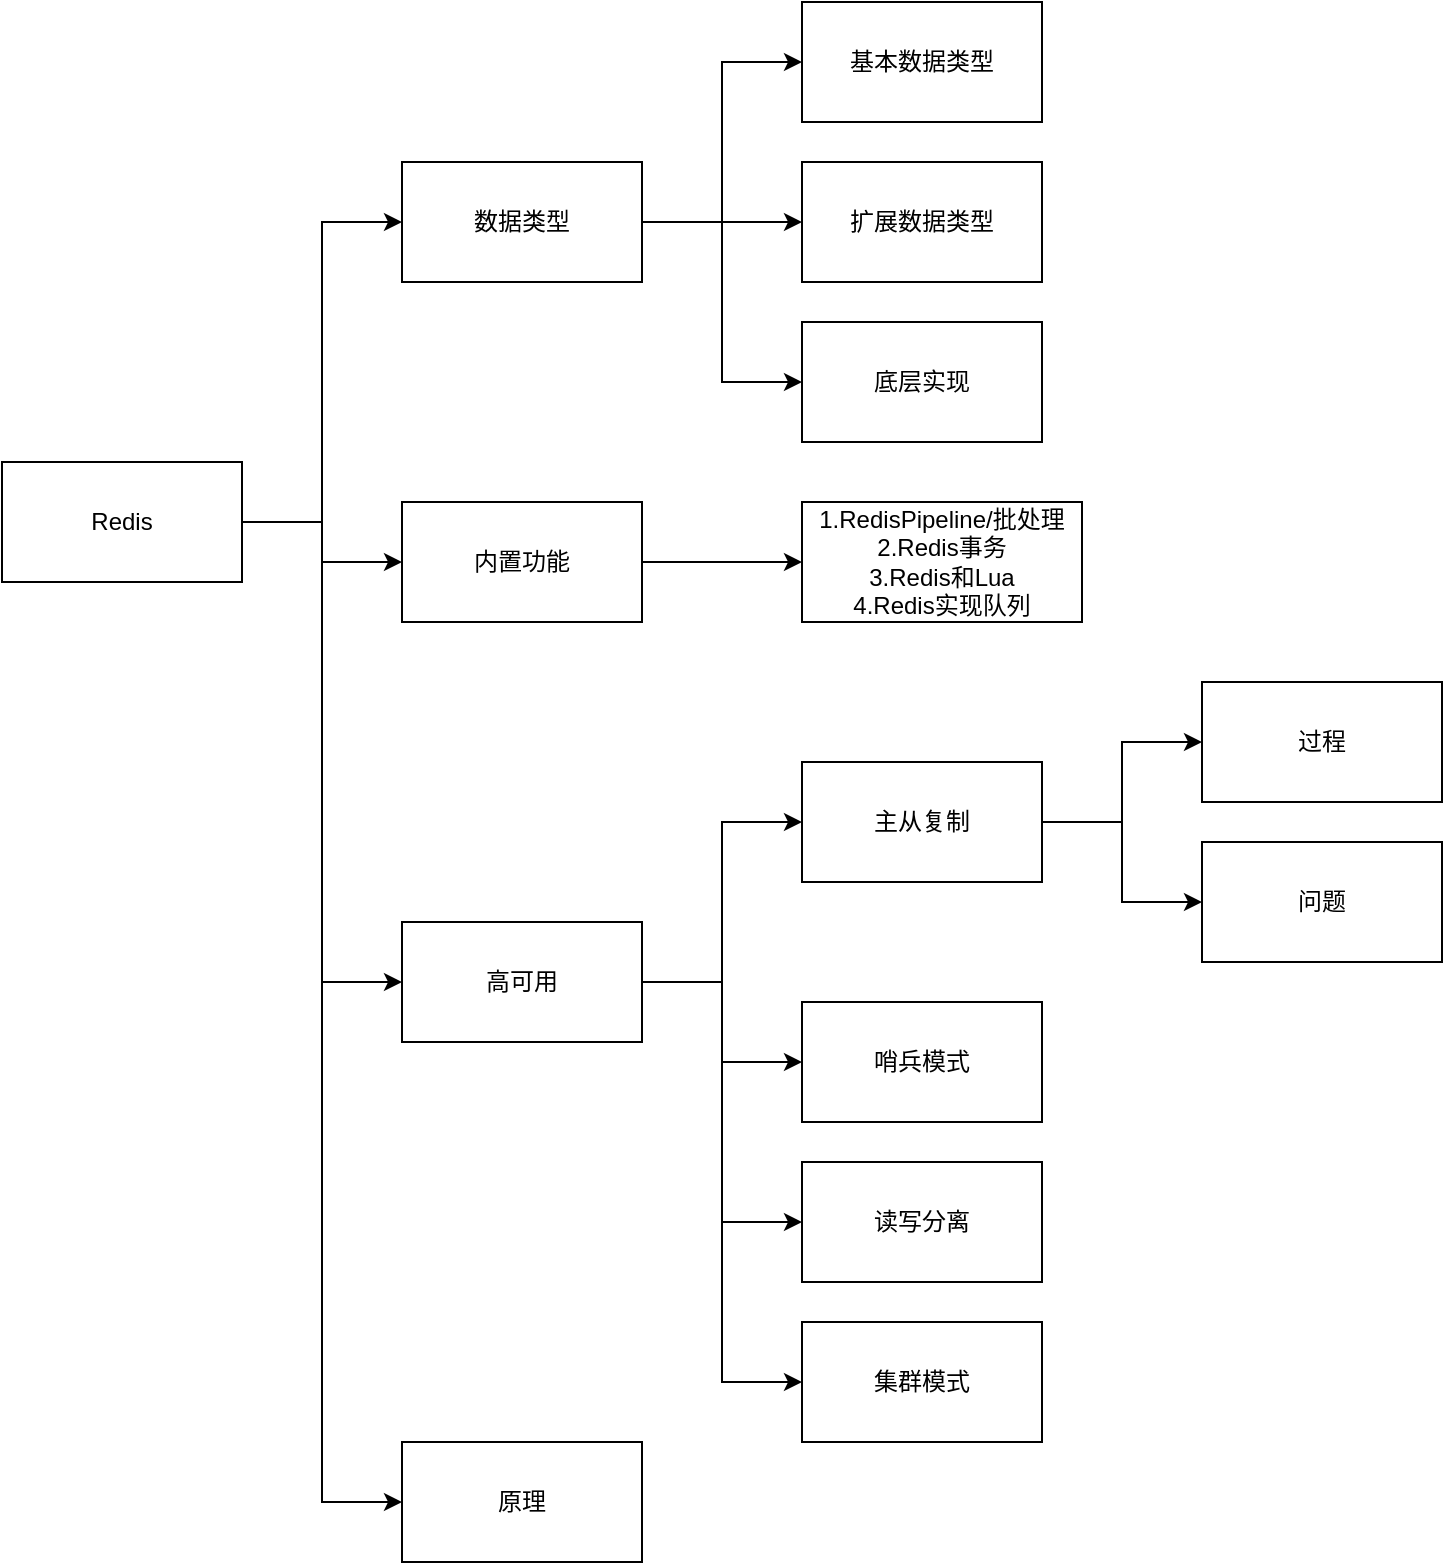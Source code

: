 <mxfile version="20.8.16" type="device"><diagram name="第 1 页" id="9QWpZSsl2FQotQOHGNuL"><mxGraphModel dx="831" dy="828" grid="1" gridSize="10" guides="1" tooltips="1" connect="1" arrows="1" fold="1" page="1" pageScale="1" pageWidth="827" pageHeight="1169" math="0" shadow="0"><root><mxCell id="0"/><mxCell id="1" parent="0"/><mxCell id="7LhbT1LFZqe9eY51RBgR-4" style="edgeStyle=orthogonalEdgeStyle;rounded=0;orthogonalLoop=1;jettySize=auto;html=1;entryX=0;entryY=0.5;entryDx=0;entryDy=0;" edge="1" parent="1" source="7LhbT1LFZqe9eY51RBgR-1" target="7LhbT1LFZqe9eY51RBgR-2"><mxGeometry relative="1" as="geometry"/></mxCell><mxCell id="7LhbT1LFZqe9eY51RBgR-15" style="edgeStyle=orthogonalEdgeStyle;rounded=0;orthogonalLoop=1;jettySize=auto;html=1;entryX=0;entryY=0.5;entryDx=0;entryDy=0;" edge="1" parent="1" source="7LhbT1LFZqe9eY51RBgR-1" target="7LhbT1LFZqe9eY51RBgR-7"><mxGeometry relative="1" as="geometry"/></mxCell><mxCell id="7LhbT1LFZqe9eY51RBgR-16" style="edgeStyle=orthogonalEdgeStyle;rounded=0;orthogonalLoop=1;jettySize=auto;html=1;entryX=0;entryY=0.5;entryDx=0;entryDy=0;" edge="1" parent="1" source="7LhbT1LFZqe9eY51RBgR-1" target="7LhbT1LFZqe9eY51RBgR-6"><mxGeometry relative="1" as="geometry"/></mxCell><mxCell id="7LhbT1LFZqe9eY51RBgR-17" style="edgeStyle=orthogonalEdgeStyle;rounded=0;orthogonalLoop=1;jettySize=auto;html=1;entryX=0;entryY=0.5;entryDx=0;entryDy=0;" edge="1" parent="1" source="7LhbT1LFZqe9eY51RBgR-1" target="7LhbT1LFZqe9eY51RBgR-5"><mxGeometry relative="1" as="geometry"/></mxCell><mxCell id="7LhbT1LFZqe9eY51RBgR-1" value="Redis" style="rounded=0;whiteSpace=wrap;html=1;" vertex="1" parent="1"><mxGeometry x="40" y="310" width="120" height="60" as="geometry"/></mxCell><mxCell id="7LhbT1LFZqe9eY51RBgR-9" value="" style="edgeStyle=orthogonalEdgeStyle;rounded=0;orthogonalLoop=1;jettySize=auto;html=1;entryX=0;entryY=0.5;entryDx=0;entryDy=0;" edge="1" parent="1" source="7LhbT1LFZqe9eY51RBgR-2" target="7LhbT1LFZqe9eY51RBgR-8"><mxGeometry relative="1" as="geometry"/></mxCell><mxCell id="7LhbT1LFZqe9eY51RBgR-12" style="edgeStyle=orthogonalEdgeStyle;rounded=0;orthogonalLoop=1;jettySize=auto;html=1;" edge="1" parent="1" source="7LhbT1LFZqe9eY51RBgR-2" target="7LhbT1LFZqe9eY51RBgR-10"><mxGeometry relative="1" as="geometry"/></mxCell><mxCell id="7LhbT1LFZqe9eY51RBgR-14" style="edgeStyle=orthogonalEdgeStyle;rounded=0;orthogonalLoop=1;jettySize=auto;html=1;entryX=0;entryY=0.5;entryDx=0;entryDy=0;" edge="1" parent="1" source="7LhbT1LFZqe9eY51RBgR-2" target="7LhbT1LFZqe9eY51RBgR-11"><mxGeometry relative="1" as="geometry"/></mxCell><mxCell id="7LhbT1LFZqe9eY51RBgR-2" value="数据类型" style="rounded=0;whiteSpace=wrap;html=1;" vertex="1" parent="1"><mxGeometry x="240" y="160" width="120" height="60" as="geometry"/></mxCell><mxCell id="7LhbT1LFZqe9eY51RBgR-5" value="原理" style="rounded=0;whiteSpace=wrap;html=1;" vertex="1" parent="1"><mxGeometry x="240" y="800" width="120" height="60" as="geometry"/></mxCell><mxCell id="7LhbT1LFZqe9eY51RBgR-24" style="edgeStyle=orthogonalEdgeStyle;rounded=0;orthogonalLoop=1;jettySize=auto;html=1;entryX=0;entryY=0.5;entryDx=0;entryDy=0;" edge="1" parent="1" source="7LhbT1LFZqe9eY51RBgR-6" target="7LhbT1LFZqe9eY51RBgR-23"><mxGeometry relative="1" as="geometry"/></mxCell><mxCell id="7LhbT1LFZqe9eY51RBgR-25" style="edgeStyle=orthogonalEdgeStyle;rounded=0;orthogonalLoop=1;jettySize=auto;html=1;entryX=0;entryY=0.5;entryDx=0;entryDy=0;" edge="1" parent="1" source="7LhbT1LFZqe9eY51RBgR-6" target="7LhbT1LFZqe9eY51RBgR-22"><mxGeometry relative="1" as="geometry"/></mxCell><mxCell id="7LhbT1LFZqe9eY51RBgR-26" style="edgeStyle=orthogonalEdgeStyle;rounded=0;orthogonalLoop=1;jettySize=auto;html=1;entryX=0;entryY=0.5;entryDx=0;entryDy=0;" edge="1" parent="1" source="7LhbT1LFZqe9eY51RBgR-6" target="7LhbT1LFZqe9eY51RBgR-21"><mxGeometry relative="1" as="geometry"/></mxCell><mxCell id="7LhbT1LFZqe9eY51RBgR-27" style="edgeStyle=orthogonalEdgeStyle;rounded=0;orthogonalLoop=1;jettySize=auto;html=1;entryX=0;entryY=0.5;entryDx=0;entryDy=0;" edge="1" parent="1" source="7LhbT1LFZqe9eY51RBgR-6" target="7LhbT1LFZqe9eY51RBgR-20"><mxGeometry relative="1" as="geometry"/></mxCell><mxCell id="7LhbT1LFZqe9eY51RBgR-6" value="高可用" style="rounded=0;whiteSpace=wrap;html=1;" vertex="1" parent="1"><mxGeometry x="240" y="540" width="120" height="60" as="geometry"/></mxCell><mxCell id="7LhbT1LFZqe9eY51RBgR-19" value="" style="edgeStyle=orthogonalEdgeStyle;rounded=0;orthogonalLoop=1;jettySize=auto;html=1;" edge="1" parent="1" source="7LhbT1LFZqe9eY51RBgR-7" target="7LhbT1LFZqe9eY51RBgR-18"><mxGeometry relative="1" as="geometry"/></mxCell><mxCell id="7LhbT1LFZqe9eY51RBgR-7" value="内置功能" style="rounded=0;whiteSpace=wrap;html=1;" vertex="1" parent="1"><mxGeometry x="240" y="330" width="120" height="60" as="geometry"/></mxCell><mxCell id="7LhbT1LFZqe9eY51RBgR-8" value="基本数据类型" style="rounded=0;whiteSpace=wrap;html=1;" vertex="1" parent="1"><mxGeometry x="440" y="80" width="120" height="60" as="geometry"/></mxCell><mxCell id="7LhbT1LFZqe9eY51RBgR-10" value="扩展数据类型" style="rounded=0;whiteSpace=wrap;html=1;" vertex="1" parent="1"><mxGeometry x="440" y="160" width="120" height="60" as="geometry"/></mxCell><mxCell id="7LhbT1LFZqe9eY51RBgR-11" value="底层实现" style="rounded=0;whiteSpace=wrap;html=1;" vertex="1" parent="1"><mxGeometry x="440" y="240" width="120" height="60" as="geometry"/></mxCell><mxCell id="7LhbT1LFZqe9eY51RBgR-18" value="&lt;div&gt;1.RedisPipeline/批处理&lt;/div&gt;&lt;div&gt;2.Redis事务&lt;/div&gt;&lt;div&gt;3.Redis和Lua&lt;/div&gt;&lt;div&gt;4.Redis实现队列&lt;/div&gt;" style="rounded=0;whiteSpace=wrap;html=1;" vertex="1" parent="1"><mxGeometry x="440" y="330" width="140" height="60" as="geometry"/></mxCell><mxCell id="7LhbT1LFZqe9eY51RBgR-20" value="集群模式" style="rounded=0;whiteSpace=wrap;html=1;" vertex="1" parent="1"><mxGeometry x="440" y="740" width="120" height="60" as="geometry"/></mxCell><mxCell id="7LhbT1LFZqe9eY51RBgR-21" value="读写分离" style="rounded=0;whiteSpace=wrap;html=1;" vertex="1" parent="1"><mxGeometry x="440" y="660" width="120" height="60" as="geometry"/></mxCell><mxCell id="7LhbT1LFZqe9eY51RBgR-22" value="哨兵模式" style="rounded=0;whiteSpace=wrap;html=1;" vertex="1" parent="1"><mxGeometry x="440" y="580" width="120" height="60" as="geometry"/></mxCell><mxCell id="7LhbT1LFZqe9eY51RBgR-30" value="" style="edgeStyle=orthogonalEdgeStyle;rounded=0;orthogonalLoop=1;jettySize=auto;html=1;" edge="1" parent="1" source="7LhbT1LFZqe9eY51RBgR-23" target="7LhbT1LFZqe9eY51RBgR-29"><mxGeometry relative="1" as="geometry"/></mxCell><mxCell id="7LhbT1LFZqe9eY51RBgR-32" style="edgeStyle=orthogonalEdgeStyle;rounded=0;orthogonalLoop=1;jettySize=auto;html=1;entryX=0;entryY=0.5;entryDx=0;entryDy=0;" edge="1" parent="1" source="7LhbT1LFZqe9eY51RBgR-23" target="7LhbT1LFZqe9eY51RBgR-31"><mxGeometry relative="1" as="geometry"/></mxCell><mxCell id="7LhbT1LFZqe9eY51RBgR-23" value="主从复制" style="rounded=0;whiteSpace=wrap;html=1;" vertex="1" parent="1"><mxGeometry x="440" y="460" width="120" height="60" as="geometry"/></mxCell><mxCell id="7LhbT1LFZqe9eY51RBgR-29" value="过程" style="rounded=0;whiteSpace=wrap;html=1;" vertex="1" parent="1"><mxGeometry x="640" y="420" width="120" height="60" as="geometry"/></mxCell><mxCell id="7LhbT1LFZqe9eY51RBgR-31" value="问题" style="rounded=0;whiteSpace=wrap;html=1;" vertex="1" parent="1"><mxGeometry x="640" y="500" width="120" height="60" as="geometry"/></mxCell></root></mxGraphModel></diagram></mxfile>